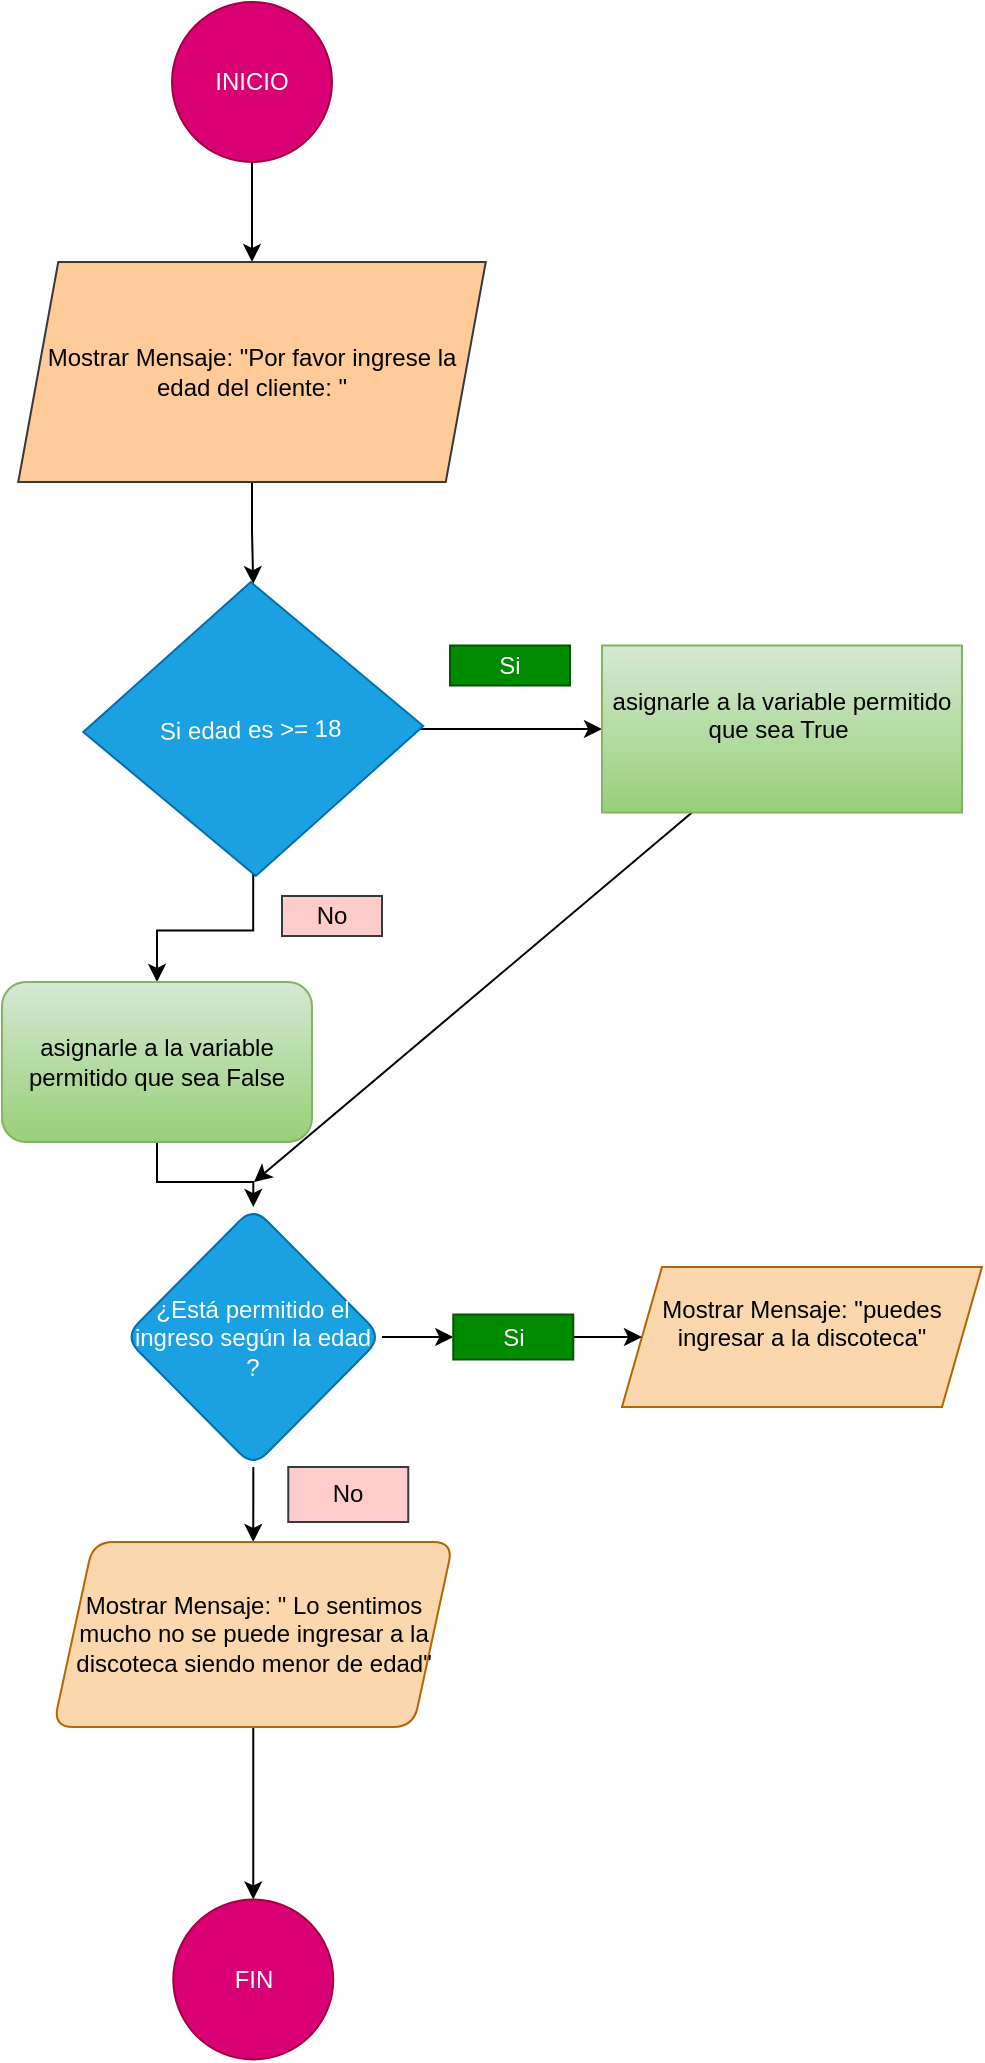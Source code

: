<mxfile version="25.0.3">
  <diagram id="C5RBs43oDa-KdzZeNtuy" name="Page-1">
    <mxGraphModel dx="642" dy="2748" grid="1" gridSize="10" guides="1" tooltips="1" connect="1" arrows="1" fold="1" page="1" pageScale="1" pageWidth="827" pageHeight="1169" math="0" shadow="0">
      <root>
        <mxCell id="WIyWlLk6GJQsqaUBKTNV-0" />
        <mxCell id="WIyWlLk6GJQsqaUBKTNV-1" parent="WIyWlLk6GJQsqaUBKTNV-0" />
        <mxCell id="tJLfA4mEFXPNT2gWlWkk-2" value="" style="edgeStyle=orthogonalEdgeStyle;rounded=0;orthogonalLoop=1;jettySize=auto;html=1;" edge="1" parent="WIyWlLk6GJQsqaUBKTNV-1" source="tJLfA4mEFXPNT2gWlWkk-0" target="tJLfA4mEFXPNT2gWlWkk-1">
          <mxGeometry relative="1" as="geometry" />
        </mxCell>
        <mxCell id="tJLfA4mEFXPNT2gWlWkk-0" value="INICIO" style="ellipse;whiteSpace=wrap;html=1;aspect=fixed;fillColor=#d80073;fontColor=#ffffff;strokeColor=#A50040;" vertex="1" parent="WIyWlLk6GJQsqaUBKTNV-1">
          <mxGeometry x="215" y="-2220" width="80" height="80" as="geometry" />
        </mxCell>
        <mxCell id="tJLfA4mEFXPNT2gWlWkk-4" value="" style="edgeStyle=orthogonalEdgeStyle;rounded=0;orthogonalLoop=1;jettySize=auto;html=1;" edge="1" parent="WIyWlLk6GJQsqaUBKTNV-1" source="tJLfA4mEFXPNT2gWlWkk-1" target="tJLfA4mEFXPNT2gWlWkk-3">
          <mxGeometry relative="1" as="geometry" />
        </mxCell>
        <mxCell id="tJLfA4mEFXPNT2gWlWkk-1" value="Mostrar Mensaje: &quot;Por favor ingrese la edad del cliente: &quot;" style="shape=parallelogram;perimeter=parallelogramPerimeter;whiteSpace=wrap;html=1;fixedSize=1;fillColor=#ffcc99;strokeColor=#36393d;" vertex="1" parent="WIyWlLk6GJQsqaUBKTNV-1">
          <mxGeometry x="138.13" y="-2090" width="233.75" height="110" as="geometry" />
        </mxCell>
        <mxCell id="tJLfA4mEFXPNT2gWlWkk-6" value="" style="edgeStyle=orthogonalEdgeStyle;rounded=0;orthogonalLoop=1;jettySize=auto;html=1;" edge="1" parent="WIyWlLk6GJQsqaUBKTNV-1" source="tJLfA4mEFXPNT2gWlWkk-3" target="tJLfA4mEFXPNT2gWlWkk-5">
          <mxGeometry relative="1" as="geometry" />
        </mxCell>
        <mxCell id="tJLfA4mEFXPNT2gWlWkk-13" value="" style="edgeStyle=orthogonalEdgeStyle;rounded=0;orthogonalLoop=1;jettySize=auto;html=1;" edge="1" parent="WIyWlLk6GJQsqaUBKTNV-1" source="tJLfA4mEFXPNT2gWlWkk-3" target="tJLfA4mEFXPNT2gWlWkk-9">
          <mxGeometry relative="1" as="geometry" />
        </mxCell>
        <mxCell id="tJLfA4mEFXPNT2gWlWkk-3" value="Si edad es &amp;gt;= 18&amp;nbsp;" style="rhombus;whiteSpace=wrap;html=1;rotation=-1;fillColor=#1ba1e2;strokeColor=#006EAF;fontColor=#ffffff;" vertex="1" parent="WIyWlLk6GJQsqaUBKTNV-1">
          <mxGeometry x="170.63" y="-1930" width="170" height="147" as="geometry" />
        </mxCell>
        <mxCell id="tJLfA4mEFXPNT2gWlWkk-39" style="edgeStyle=none;rounded=0;orthogonalLoop=1;jettySize=auto;html=1;exitX=0.25;exitY=1;exitDx=0;exitDy=0;" edge="1" parent="WIyWlLk6GJQsqaUBKTNV-1" source="tJLfA4mEFXPNT2gWlWkk-5">
          <mxGeometry relative="1" as="geometry">
            <mxPoint x="256" y="-1630" as="targetPoint" />
          </mxGeometry>
        </mxCell>
        <mxCell id="tJLfA4mEFXPNT2gWlWkk-5" value="&lt;div&gt;asignarle a la variable permitido que sea True&amp;nbsp;&lt;/div&gt;&lt;div&gt;&amp;nbsp; &amp;nbsp; &amp;nbsp;&amp;nbsp;&lt;/div&gt;" style="whiteSpace=wrap;html=1;fillColor=#d5e8d4;strokeColor=#82b366;gradientColor=#97d077;" vertex="1" parent="WIyWlLk6GJQsqaUBKTNV-1">
          <mxGeometry x="430" y="-1898.25" width="180.01" height="83.5" as="geometry" />
        </mxCell>
        <mxCell id="tJLfA4mEFXPNT2gWlWkk-7" value="Si" style="rounded=0;whiteSpace=wrap;html=1;fillColor=#008a00;strokeColor=#005700;fontColor=#ffffff;" vertex="1" parent="WIyWlLk6GJQsqaUBKTNV-1">
          <mxGeometry x="354" y="-1898.25" width="60" height="20" as="geometry" />
        </mxCell>
        <mxCell id="tJLfA4mEFXPNT2gWlWkk-16" value="" style="edgeStyle=orthogonalEdgeStyle;rounded=0;orthogonalLoop=1;jettySize=auto;html=1;" edge="1" parent="WIyWlLk6GJQsqaUBKTNV-1" source="tJLfA4mEFXPNT2gWlWkk-9" target="tJLfA4mEFXPNT2gWlWkk-15">
          <mxGeometry relative="1" as="geometry" />
        </mxCell>
        <mxCell id="tJLfA4mEFXPNT2gWlWkk-9" value="asignarle a la variable permitido que sea False" style="rounded=1;whiteSpace=wrap;html=1;fillColor=#d5e8d4;gradientColor=#97d077;strokeColor=#82b366;" vertex="1" parent="WIyWlLk6GJQsqaUBKTNV-1">
          <mxGeometry x="130" y="-1730" width="154.99" height="80" as="geometry" />
        </mxCell>
        <mxCell id="tJLfA4mEFXPNT2gWlWkk-14" value="No" style="rounded=0;whiteSpace=wrap;html=1;fillColor=#ffcccc;strokeColor=#36393d;" vertex="1" parent="WIyWlLk6GJQsqaUBKTNV-1">
          <mxGeometry x="270" y="-1773" width="50" height="20" as="geometry" />
        </mxCell>
        <mxCell id="tJLfA4mEFXPNT2gWlWkk-21" value="" style="edgeStyle=orthogonalEdgeStyle;rounded=0;orthogonalLoop=1;jettySize=auto;html=1;" edge="1" parent="WIyWlLk6GJQsqaUBKTNV-1" source="tJLfA4mEFXPNT2gWlWkk-15" target="tJLfA4mEFXPNT2gWlWkk-20">
          <mxGeometry relative="1" as="geometry" />
        </mxCell>
        <mxCell id="tJLfA4mEFXPNT2gWlWkk-36" value="" style="edgeStyle=orthogonalEdgeStyle;rounded=0;orthogonalLoop=1;jettySize=auto;html=1;" edge="1" parent="WIyWlLk6GJQsqaUBKTNV-1" source="tJLfA4mEFXPNT2gWlWkk-15" target="tJLfA4mEFXPNT2gWlWkk-19">
          <mxGeometry relative="1" as="geometry" />
        </mxCell>
        <mxCell id="tJLfA4mEFXPNT2gWlWkk-15" value="¿Está permitido el ingreso según la edad ?" style="rhombus;whiteSpace=wrap;html=1;rounded=1;fillColor=#1ba1e2;fontColor=#ffffff;strokeColor=#006EAF;" vertex="1" parent="WIyWlLk6GJQsqaUBKTNV-1">
          <mxGeometry x="191.26" y="-1617.5" width="128.74" height="130" as="geometry" />
        </mxCell>
        <mxCell id="tJLfA4mEFXPNT2gWlWkk-17" value="&lt;div&gt;Mostrar Mensaje: &quot;puedes ingresar a la discoteca&quot;&lt;/div&gt;&lt;div&gt;&lt;br&gt;&lt;/div&gt;" style="shape=parallelogram;perimeter=parallelogramPerimeter;whiteSpace=wrap;html=1;fixedSize=1;fillColor=#fad7ac;strokeColor=#b46504;" vertex="1" parent="WIyWlLk6GJQsqaUBKTNV-1">
          <mxGeometry x="440" y="-1587.5" width="180" height="70" as="geometry" />
        </mxCell>
        <mxCell id="tJLfA4mEFXPNT2gWlWkk-32" value="" style="edgeStyle=orthogonalEdgeStyle;rounded=0;orthogonalLoop=1;jettySize=auto;html=1;" edge="1" parent="WIyWlLk6GJQsqaUBKTNV-1" source="tJLfA4mEFXPNT2gWlWkk-20" target="tJLfA4mEFXPNT2gWlWkk-31">
          <mxGeometry relative="1" as="geometry" />
        </mxCell>
        <mxCell id="tJLfA4mEFXPNT2gWlWkk-20" value="Mostrar Mensaje: &quot; Lo sentimos mucho no se puede ingresar a la discoteca siendo menor de edad&quot;" style="shape=parallelogram;perimeter=parallelogramPerimeter;whiteSpace=wrap;html=1;fixedSize=1;rounded=1;fillColor=#fad7ac;strokeColor=#b46504;" vertex="1" parent="WIyWlLk6GJQsqaUBKTNV-1">
          <mxGeometry x="155.63" y="-1450" width="200" height="92.5" as="geometry" />
        </mxCell>
        <mxCell id="tJLfA4mEFXPNT2gWlWkk-22" value="No" style="rounded=0;whiteSpace=wrap;html=1;fillColor=#ffcccc;strokeColor=#36393d;" vertex="1" parent="WIyWlLk6GJQsqaUBKTNV-1">
          <mxGeometry x="273.13" y="-1487.5" width="60" height="27.5" as="geometry" />
        </mxCell>
        <mxCell id="tJLfA4mEFXPNT2gWlWkk-37" value="" style="edgeStyle=orthogonalEdgeStyle;rounded=0;orthogonalLoop=1;jettySize=auto;html=1;" edge="1" parent="WIyWlLk6GJQsqaUBKTNV-1" source="tJLfA4mEFXPNT2gWlWkk-19" target="tJLfA4mEFXPNT2gWlWkk-17">
          <mxGeometry relative="1" as="geometry" />
        </mxCell>
        <mxCell id="tJLfA4mEFXPNT2gWlWkk-19" value="Si" style="rounded=0;whiteSpace=wrap;html=1;fillColor=#008a00;fontColor=#ffffff;strokeColor=#005700;" vertex="1" parent="WIyWlLk6GJQsqaUBKTNV-1">
          <mxGeometry x="355.63" y="-1563.75" width="60" height="22.5" as="geometry" />
        </mxCell>
        <mxCell id="tJLfA4mEFXPNT2gWlWkk-31" value="&lt;div&gt;&lt;br&gt;&lt;/div&gt;FIN&lt;div&gt;&lt;br&gt;&lt;/div&gt;" style="ellipse;whiteSpace=wrap;html=1;fillColor=#d80073;strokeColor=#A50040;rounded=1;fontColor=#ffffff;" vertex="1" parent="WIyWlLk6GJQsqaUBKTNV-1">
          <mxGeometry x="215.63" y="-1271.25" width="80" height="80" as="geometry" />
        </mxCell>
      </root>
    </mxGraphModel>
  </diagram>
</mxfile>
